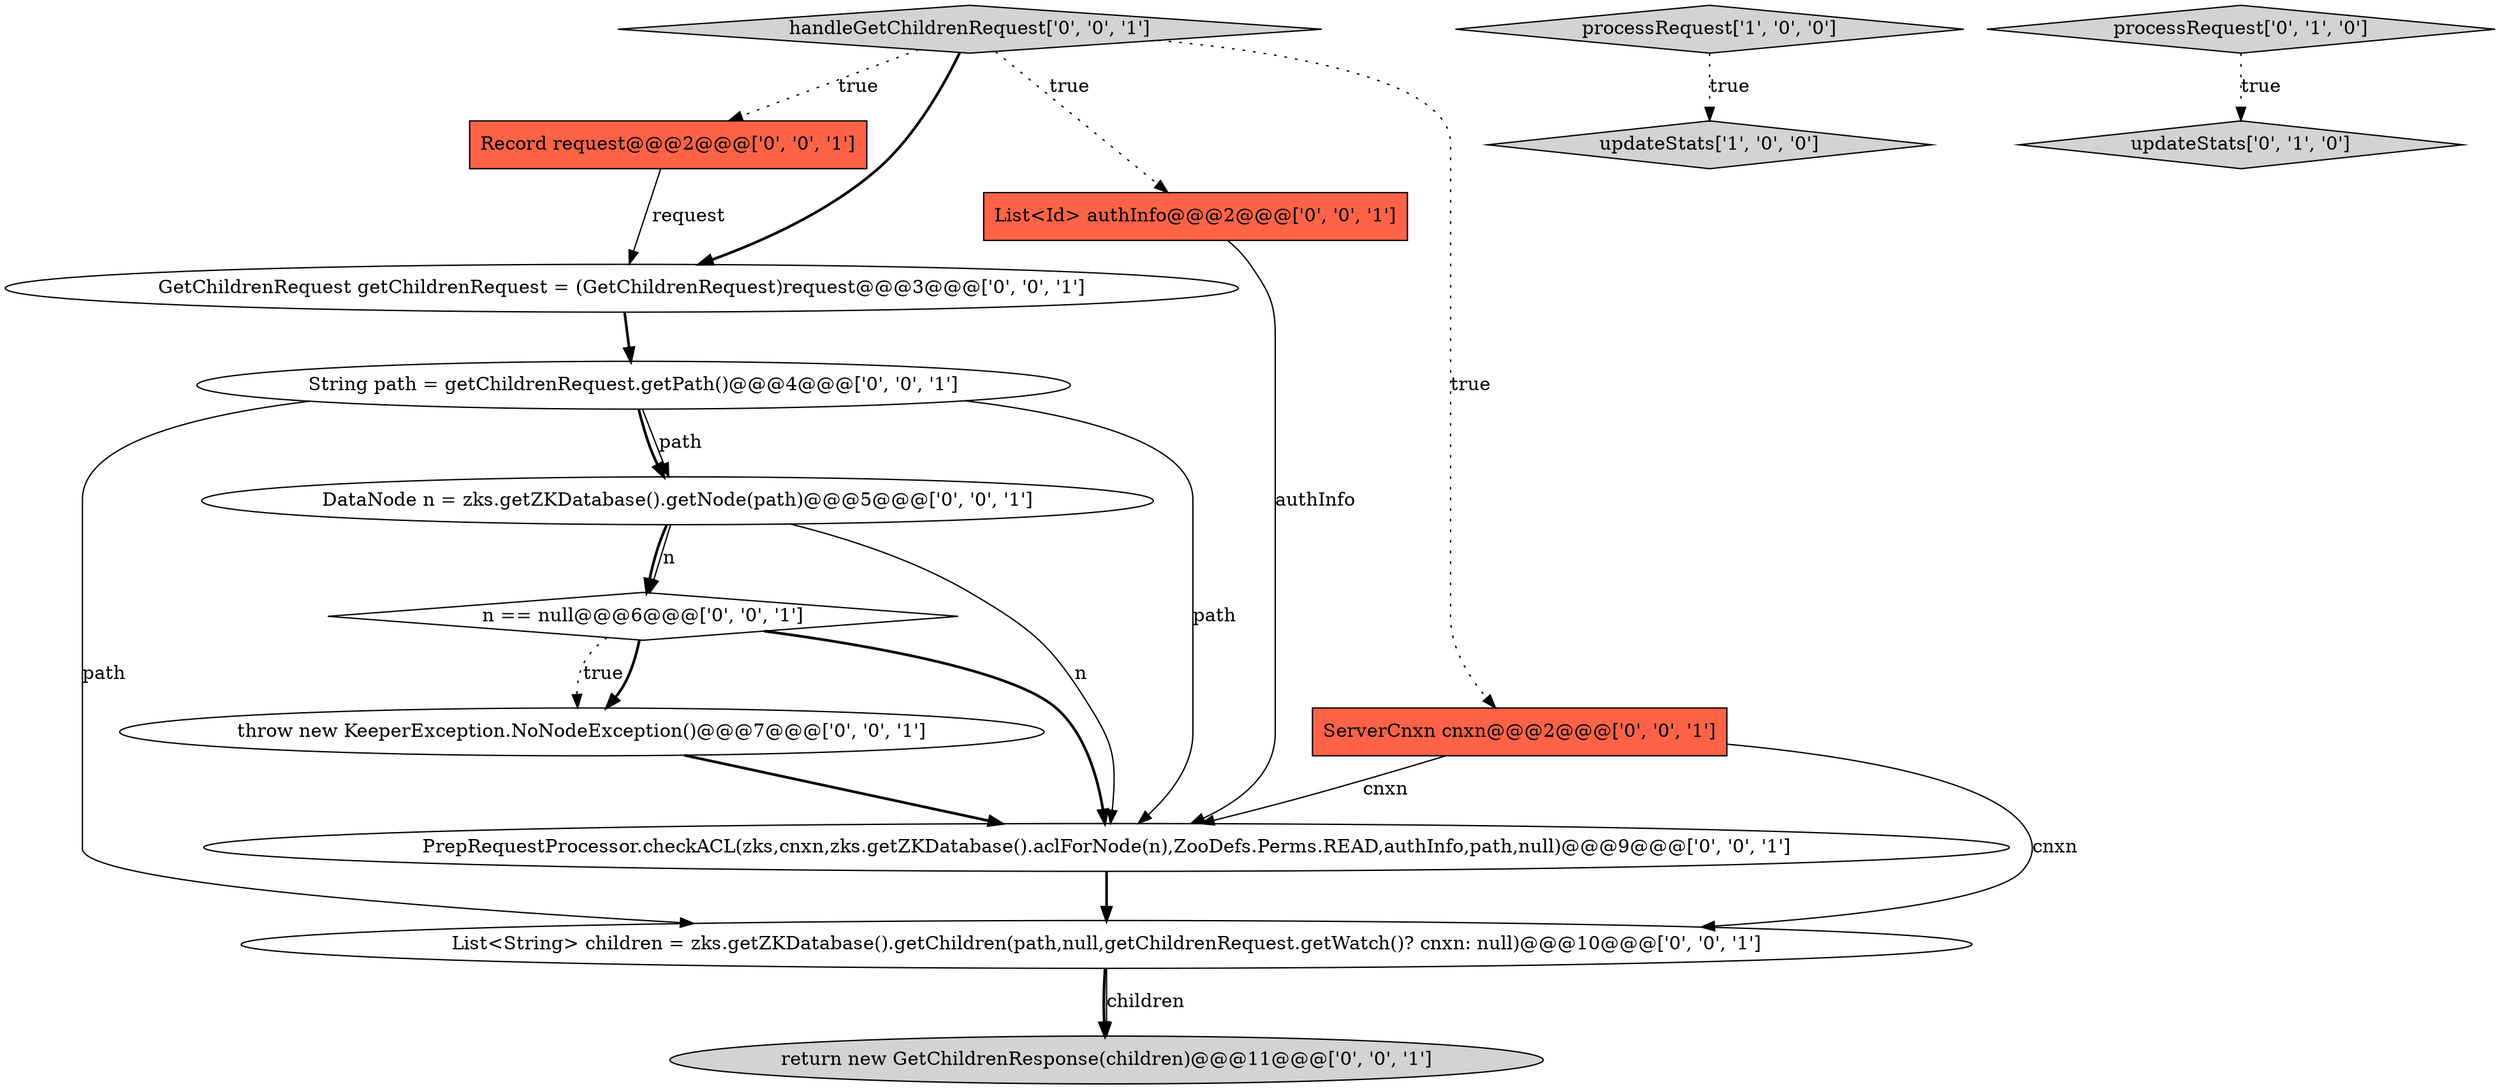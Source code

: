 digraph {
5 [style = filled, label = "String path = getChildrenRequest.getPath()@@@4@@@['0', '0', '1']", fillcolor = white, shape = ellipse image = "AAA0AAABBB3BBB"];
12 [style = filled, label = "List<Id> authInfo@@@2@@@['0', '0', '1']", fillcolor = tomato, shape = box image = "AAA0AAABBB3BBB"];
4 [style = filled, label = "return new GetChildrenResponse(children)@@@11@@@['0', '0', '1']", fillcolor = lightgray, shape = ellipse image = "AAA0AAABBB3BBB"];
6 [style = filled, label = "GetChildrenRequest getChildrenRequest = (GetChildrenRequest)request@@@3@@@['0', '0', '1']", fillcolor = white, shape = ellipse image = "AAA0AAABBB3BBB"];
8 [style = filled, label = "handleGetChildrenRequest['0', '0', '1']", fillcolor = lightgray, shape = diamond image = "AAA0AAABBB3BBB"];
9 [style = filled, label = "PrepRequestProcessor.checkACL(zks,cnxn,zks.getZKDatabase().aclForNode(n),ZooDefs.Perms.READ,authInfo,path,null)@@@9@@@['0', '0', '1']", fillcolor = white, shape = ellipse image = "AAA0AAABBB3BBB"];
7 [style = filled, label = "throw new KeeperException.NoNodeException()@@@7@@@['0', '0', '1']", fillcolor = white, shape = ellipse image = "AAA0AAABBB3BBB"];
1 [style = filled, label = "processRequest['1', '0', '0']", fillcolor = lightgray, shape = diamond image = "AAA0AAABBB1BBB"];
14 [style = filled, label = "Record request@@@2@@@['0', '0', '1']", fillcolor = tomato, shape = box image = "AAA0AAABBB3BBB"];
0 [style = filled, label = "updateStats['1', '0', '0']", fillcolor = lightgray, shape = diamond image = "AAA0AAABBB1BBB"];
3 [style = filled, label = "updateStats['0', '1', '0']", fillcolor = lightgray, shape = diamond image = "AAA0AAABBB2BBB"];
15 [style = filled, label = "ServerCnxn cnxn@@@2@@@['0', '0', '1']", fillcolor = tomato, shape = box image = "AAA0AAABBB3BBB"];
11 [style = filled, label = "n == null@@@6@@@['0', '0', '1']", fillcolor = white, shape = diamond image = "AAA0AAABBB3BBB"];
10 [style = filled, label = "DataNode n = zks.getZKDatabase().getNode(path)@@@5@@@['0', '0', '1']", fillcolor = white, shape = ellipse image = "AAA0AAABBB3BBB"];
13 [style = filled, label = "List<String> children = zks.getZKDatabase().getChildren(path,null,getChildrenRequest.getWatch()? cnxn: null)@@@10@@@['0', '0', '1']", fillcolor = white, shape = ellipse image = "AAA0AAABBB3BBB"];
2 [style = filled, label = "processRequest['0', '1', '0']", fillcolor = lightgray, shape = diamond image = "AAA0AAABBB2BBB"];
10->11 [style = solid, label="n"];
5->13 [style = solid, label="path"];
2->3 [style = dotted, label="true"];
13->4 [style = bold, label=""];
15->13 [style = solid, label="cnxn"];
1->0 [style = dotted, label="true"];
7->9 [style = bold, label=""];
9->13 [style = bold, label=""];
11->9 [style = bold, label=""];
11->7 [style = dotted, label="true"];
13->4 [style = solid, label="children"];
15->9 [style = solid, label="cnxn"];
10->11 [style = bold, label=""];
8->6 [style = bold, label=""];
5->10 [style = bold, label=""];
12->9 [style = solid, label="authInfo"];
14->6 [style = solid, label="request"];
11->7 [style = bold, label=""];
8->15 [style = dotted, label="true"];
6->5 [style = bold, label=""];
8->14 [style = dotted, label="true"];
5->9 [style = solid, label="path"];
10->9 [style = solid, label="n"];
5->10 [style = solid, label="path"];
8->12 [style = dotted, label="true"];
}
